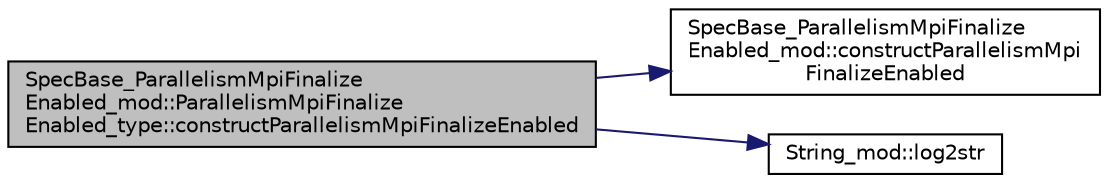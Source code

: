 digraph "SpecBase_ParallelismMpiFinalizeEnabled_mod::ParallelismMpiFinalizeEnabled_type::constructParallelismMpiFinalizeEnabled"
{
 // LATEX_PDF_SIZE
  edge [fontname="Helvetica",fontsize="10",labelfontname="Helvetica",labelfontsize="10"];
  node [fontname="Helvetica",fontsize="10",shape=record];
  rankdir="LR";
  Node1 [label="SpecBase_ParallelismMpiFinalize\lEnabled_mod::ParallelismMpiFinalize\lEnabled_type::constructParallelismMpiFinalizeEnabled",height=0.2,width=0.4,color="black", fillcolor="grey75", style="filled", fontcolor="black",tooltip=" "];
  Node1 -> Node2 [color="midnightblue",fontsize="10",style="solid"];
  Node2 [label="SpecBase_ParallelismMpiFinalize\lEnabled_mod::constructParallelismMpi\lFinalizeEnabled",height=0.2,width=0.4,color="black", fillcolor="white", style="filled",URL="$namespaceSpecBase__ParallelismMpiFinalizeEnabled__mod.html#a9486665d8b82a351f2ef1234d210fc5a",tooltip=" "];
  Node1 -> Node3 [color="midnightblue",fontsize="10",style="solid"];
  Node3 [label="String_mod::log2str",height=0.2,width=0.4,color="black", fillcolor="white", style="filled",URL="$namespaceString__mod.html#ae6466d5ac218cfc89e869bebdec2ddd3",tooltip="Convert the input logical value to value and return the result."];
}
